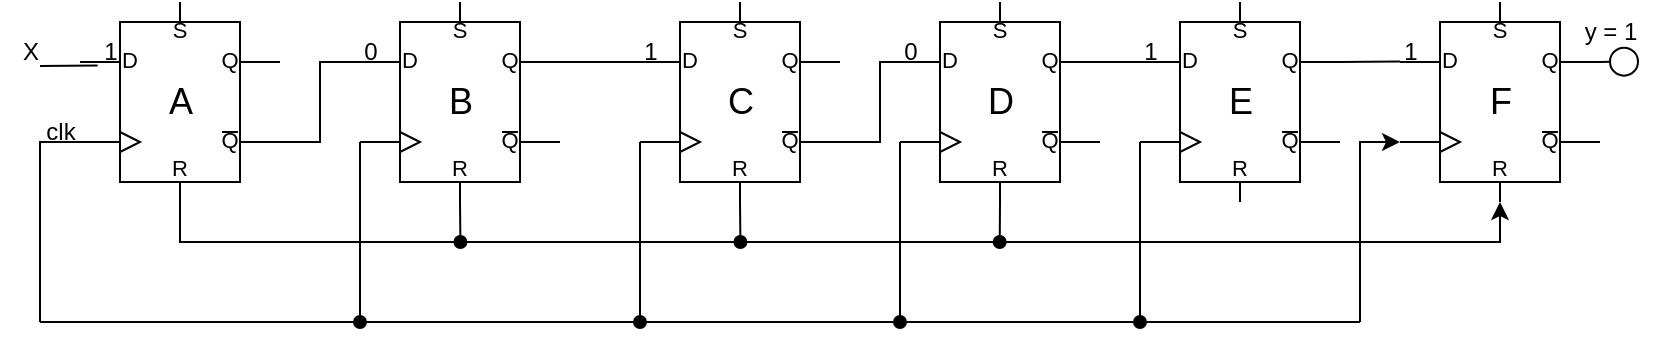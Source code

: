 <mxfile version="22.1.7" type="github">
  <diagram name="Page-1" id="tKc6cw4MWqgZvxHKAoWy">
    <mxGraphModel dx="1156" dy="792" grid="1" gridSize="10" guides="1" tooltips="1" connect="1" arrows="1" fold="1" page="1" pageScale="1" pageWidth="850" pageHeight="1100" math="0" shadow="0">
      <root>
        <mxCell id="0" />
        <mxCell id="1" parent="0" />
        <mxCell id="l99NdjzM9fjPco1lU6zZ-49" style="edgeStyle=orthogonalEdgeStyle;rounded=0;orthogonalLoop=1;jettySize=auto;html=1;exitX=0;exitY=0.7;exitDx=0;exitDy=0;exitPerimeter=0;endArrow=none;endFill=0;" edge="1" parent="1" source="l99NdjzM9fjPco1lU6zZ-7">
          <mxGeometry relative="1" as="geometry">
            <mxPoint x="30" y="310" as="targetPoint" />
          </mxGeometry>
        </mxCell>
        <mxCell id="l99NdjzM9fjPco1lU6zZ-7" value="" style="verticalLabelPosition=bottom;shadow=0;dashed=0;align=center;html=1;verticalAlign=top;shape=mxgraph.electrical.logic_gates.d_type_rs_flip-flop;" vertex="1" parent="1">
          <mxGeometry x="50" y="150" width="100" height="100" as="geometry" />
        </mxCell>
        <mxCell id="l99NdjzM9fjPco1lU6zZ-22" style="rounded=0;orthogonalLoop=1;jettySize=auto;html=1;exitX=0.5;exitY=1;exitDx=0;exitDy=0;exitPerimeter=0;endArrow=oval;endFill=1;" edge="1" parent="1" source="l99NdjzM9fjPco1lU6zZ-8">
          <mxGeometry relative="1" as="geometry">
            <mxPoint x="240.207" y="270" as="targetPoint" />
          </mxGeometry>
        </mxCell>
        <mxCell id="l99NdjzM9fjPco1lU6zZ-8" value="" style="verticalLabelPosition=bottom;shadow=0;dashed=0;align=center;html=1;verticalAlign=top;shape=mxgraph.electrical.logic_gates.d_type_rs_flip-flop;" vertex="1" parent="1">
          <mxGeometry x="190" y="150" width="100" height="100" as="geometry" />
        </mxCell>
        <mxCell id="l99NdjzM9fjPco1lU6zZ-21" style="rounded=0;orthogonalLoop=1;jettySize=auto;html=1;exitX=0.5;exitY=1;exitDx=0;exitDy=0;exitPerimeter=0;endArrow=oval;endFill=1;" edge="1" parent="1" source="l99NdjzM9fjPco1lU6zZ-9">
          <mxGeometry relative="1" as="geometry">
            <mxPoint x="380.207" y="270" as="targetPoint" />
          </mxGeometry>
        </mxCell>
        <mxCell id="l99NdjzM9fjPco1lU6zZ-9" value="" style="verticalLabelPosition=bottom;shadow=0;dashed=0;align=center;html=1;verticalAlign=top;shape=mxgraph.electrical.logic_gates.d_type_rs_flip-flop;" vertex="1" parent="1">
          <mxGeometry x="330" y="150" width="100" height="100" as="geometry" />
        </mxCell>
        <mxCell id="l99NdjzM9fjPco1lU6zZ-20" style="rounded=0;orthogonalLoop=1;jettySize=auto;html=1;exitX=0.5;exitY=1;exitDx=0;exitDy=0;exitPerimeter=0;endArrow=oval;endFill=1;" edge="1" parent="1" source="l99NdjzM9fjPco1lU6zZ-10">
          <mxGeometry relative="1" as="geometry">
            <mxPoint x="509.862" y="270" as="targetPoint" />
          </mxGeometry>
        </mxCell>
        <mxCell id="l99NdjzM9fjPco1lU6zZ-10" value="" style="verticalLabelPosition=bottom;shadow=0;dashed=0;align=center;html=1;verticalAlign=top;shape=mxgraph.electrical.logic_gates.d_type_rs_flip-flop;" vertex="1" parent="1">
          <mxGeometry x="460" y="150" width="100" height="100" as="geometry" />
        </mxCell>
        <mxCell id="l99NdjzM9fjPco1lU6zZ-30" style="rounded=0;orthogonalLoop=1;jettySize=auto;html=1;exitX=1;exitY=0.3;exitDx=0;exitDy=0;exitPerimeter=0;endArrow=circle;endFill=0;" edge="1" parent="1" source="l99NdjzM9fjPco1lU6zZ-11">
          <mxGeometry relative="1" as="geometry">
            <mxPoint x="830" y="179.724" as="targetPoint" />
          </mxGeometry>
        </mxCell>
        <mxCell id="l99NdjzM9fjPco1lU6zZ-48" style="edgeStyle=orthogonalEdgeStyle;rounded=0;orthogonalLoop=1;jettySize=auto;html=1;exitX=0;exitY=0.7;exitDx=0;exitDy=0;exitPerimeter=0;endArrow=none;endFill=0;startArrow=classic;startFill=1;" edge="1" parent="1" source="l99NdjzM9fjPco1lU6zZ-11">
          <mxGeometry relative="1" as="geometry">
            <mxPoint x="690" y="310" as="targetPoint" />
          </mxGeometry>
        </mxCell>
        <mxCell id="l99NdjzM9fjPco1lU6zZ-11" value="" style="verticalLabelPosition=bottom;shadow=0;dashed=0;align=center;html=1;verticalAlign=top;shape=mxgraph.electrical.logic_gates.d_type_rs_flip-flop;" vertex="1" parent="1">
          <mxGeometry x="710" y="150" width="100" height="100" as="geometry" />
        </mxCell>
        <mxCell id="l99NdjzM9fjPco1lU6zZ-19" style="edgeStyle=orthogonalEdgeStyle;rounded=0;orthogonalLoop=1;jettySize=auto;html=1;exitX=0.5;exitY=1;exitDx=0;exitDy=0;exitPerimeter=0;entryX=0.5;entryY=1;entryDx=0;entryDy=0;entryPerimeter=0;endArrow=classic;endFill=1;" edge="1" parent="1" source="l99NdjzM9fjPco1lU6zZ-7" target="l99NdjzM9fjPco1lU6zZ-11">
          <mxGeometry relative="1" as="geometry" />
        </mxCell>
        <mxCell id="l99NdjzM9fjPco1lU6zZ-26" style="edgeStyle=orthogonalEdgeStyle;rounded=0;orthogonalLoop=1;jettySize=auto;html=1;exitX=1;exitY=0.7;exitDx=0;exitDy=0;exitPerimeter=0;entryX=0;entryY=0.3;entryDx=0;entryDy=0;entryPerimeter=0;endArrow=none;endFill=0;" edge="1" parent="1" source="l99NdjzM9fjPco1lU6zZ-7" target="l99NdjzM9fjPco1lU6zZ-8">
          <mxGeometry relative="1" as="geometry" />
        </mxCell>
        <mxCell id="l99NdjzM9fjPco1lU6zZ-27" style="rounded=0;orthogonalLoop=1;jettySize=auto;html=1;exitX=1;exitY=0.3;exitDx=0;exitDy=0;exitPerimeter=0;entryX=0;entryY=0.3;entryDx=0;entryDy=0;entryPerimeter=0;endArrow=none;endFill=0;" edge="1" parent="1" source="l99NdjzM9fjPco1lU6zZ-8" target="l99NdjzM9fjPco1lU6zZ-9">
          <mxGeometry relative="1" as="geometry" />
        </mxCell>
        <mxCell id="l99NdjzM9fjPco1lU6zZ-28" style="edgeStyle=orthogonalEdgeStyle;rounded=0;orthogonalLoop=1;jettySize=auto;html=1;exitX=1;exitY=0.7;exitDx=0;exitDy=0;exitPerimeter=0;entryX=0;entryY=0.3;entryDx=0;entryDy=0;entryPerimeter=0;endArrow=none;endFill=0;" edge="1" parent="1" source="l99NdjzM9fjPco1lU6zZ-9" target="l99NdjzM9fjPco1lU6zZ-10">
          <mxGeometry relative="1" as="geometry" />
        </mxCell>
        <mxCell id="l99NdjzM9fjPco1lU6zZ-32" value="X" style="text;html=1;align=center;verticalAlign=middle;resizable=0;points=[];autosize=1;strokeColor=none;fillColor=none;" vertex="1" parent="1">
          <mxGeometry x="10" y="160" width="30" height="30" as="geometry" />
        </mxCell>
        <mxCell id="l99NdjzM9fjPco1lU6zZ-33" style="rounded=0;orthogonalLoop=1;jettySize=auto;html=1;entryX=0.088;entryY=0.318;entryDx=0;entryDy=0;entryPerimeter=0;endArrow=none;endFill=0;" edge="1" parent="1" target="l99NdjzM9fjPco1lU6zZ-7">
          <mxGeometry relative="1" as="geometry">
            <mxPoint x="30" y="182" as="sourcePoint" />
          </mxGeometry>
        </mxCell>
        <mxCell id="l99NdjzM9fjPco1lU6zZ-34" value="y = 1" style="text;html=1;align=center;verticalAlign=middle;resizable=0;points=[];autosize=1;strokeColor=none;fillColor=none;" vertex="1" parent="1">
          <mxGeometry x="790" y="150" width="50" height="30" as="geometry" />
        </mxCell>
        <mxCell id="l99NdjzM9fjPco1lU6zZ-35" value="1" style="text;html=1;align=center;verticalAlign=middle;resizable=0;points=[];autosize=1;strokeColor=none;fillColor=none;" vertex="1" parent="1">
          <mxGeometry x="50" y="160" width="30" height="30" as="geometry" />
        </mxCell>
        <mxCell id="l99NdjzM9fjPco1lU6zZ-36" value="0" style="text;html=1;align=center;verticalAlign=middle;resizable=0;points=[];autosize=1;strokeColor=none;fillColor=none;" vertex="1" parent="1">
          <mxGeometry x="180" y="160" width="30" height="30" as="geometry" />
        </mxCell>
        <mxCell id="l99NdjzM9fjPco1lU6zZ-37" value="1" style="text;html=1;align=center;verticalAlign=middle;resizable=0;points=[];autosize=1;strokeColor=none;fillColor=none;" vertex="1" parent="1">
          <mxGeometry x="320" y="160" width="30" height="30" as="geometry" />
        </mxCell>
        <mxCell id="l99NdjzM9fjPco1lU6zZ-38" value="0" style="text;html=1;align=center;verticalAlign=middle;resizable=0;points=[];autosize=1;strokeColor=none;fillColor=none;" vertex="1" parent="1">
          <mxGeometry x="450" y="160" width="30" height="30" as="geometry" />
        </mxCell>
        <mxCell id="l99NdjzM9fjPco1lU6zZ-39" value="1" style="text;html=1;align=center;verticalAlign=middle;resizable=0;points=[];autosize=1;strokeColor=none;fillColor=none;" vertex="1" parent="1">
          <mxGeometry x="700" y="160" width="30" height="30" as="geometry" />
        </mxCell>
        <mxCell id="l99NdjzM9fjPco1lU6zZ-40" value="" style="verticalLabelPosition=bottom;shadow=0;dashed=0;align=center;html=1;verticalAlign=top;shape=mxgraph.electrical.logic_gates.d_type_rs_flip-flop;" vertex="1" parent="1">
          <mxGeometry x="580" y="150" width="100" height="100" as="geometry" />
        </mxCell>
        <mxCell id="l99NdjzM9fjPco1lU6zZ-41" style="rounded=0;orthogonalLoop=1;jettySize=auto;html=1;exitX=1;exitY=0.3;exitDx=0;exitDy=0;exitPerimeter=0;entryX=0;entryY=0.3;entryDx=0;entryDy=0;entryPerimeter=0;endArrow=none;endFill=0;" edge="1" parent="1" source="l99NdjzM9fjPco1lU6zZ-10" target="l99NdjzM9fjPco1lU6zZ-40">
          <mxGeometry relative="1" as="geometry" />
        </mxCell>
        <mxCell id="l99NdjzM9fjPco1lU6zZ-44" style="rounded=0;orthogonalLoop=1;jettySize=auto;html=1;exitX=1;exitY=0.3;exitDx=0;exitDy=0;exitPerimeter=0;entryX=0.333;entryY=0.657;entryDx=0;entryDy=0;entryPerimeter=0;endArrow=none;endFill=0;" edge="1" parent="1" source="l99NdjzM9fjPco1lU6zZ-40" target="l99NdjzM9fjPco1lU6zZ-39">
          <mxGeometry relative="1" as="geometry" />
        </mxCell>
        <mxCell id="l99NdjzM9fjPco1lU6zZ-45" value="1" style="text;html=1;align=center;verticalAlign=middle;resizable=0;points=[];autosize=1;strokeColor=none;fillColor=none;" vertex="1" parent="1">
          <mxGeometry x="570" y="160" width="30" height="30" as="geometry" />
        </mxCell>
        <mxCell id="l99NdjzM9fjPco1lU6zZ-50" value="" style="edgeStyle=none;orthogonalLoop=1;jettySize=auto;html=1;rounded=0;endArrow=none;endFill=0;" edge="1" parent="1">
          <mxGeometry width="100" relative="1" as="geometry">
            <mxPoint x="30" y="310" as="sourcePoint" />
            <mxPoint x="690" y="310" as="targetPoint" />
            <Array as="points" />
          </mxGeometry>
        </mxCell>
        <mxCell id="l99NdjzM9fjPco1lU6zZ-52" value="" style="edgeStyle=none;orthogonalLoop=1;jettySize=auto;html=1;rounded=0;exitX=0;exitY=0.7;exitDx=0;exitDy=0;exitPerimeter=0;endArrow=oval;endFill=1;" edge="1" parent="1" source="l99NdjzM9fjPco1lU6zZ-8">
          <mxGeometry width="100" relative="1" as="geometry">
            <mxPoint x="120" y="360" as="sourcePoint" />
            <mxPoint x="190" y="310" as="targetPoint" />
            <Array as="points" />
          </mxGeometry>
        </mxCell>
        <mxCell id="l99NdjzM9fjPco1lU6zZ-53" value="" style="edgeStyle=none;orthogonalLoop=1;jettySize=auto;html=1;rounded=0;exitX=0;exitY=0.7;exitDx=0;exitDy=0;exitPerimeter=0;endArrow=oval;endFill=1;" edge="1" parent="1" source="l99NdjzM9fjPco1lU6zZ-9">
          <mxGeometry width="100" relative="1" as="geometry">
            <mxPoint x="280" y="330" as="sourcePoint" />
            <mxPoint x="330" y="310" as="targetPoint" />
            <Array as="points" />
          </mxGeometry>
        </mxCell>
        <mxCell id="l99NdjzM9fjPco1lU6zZ-54" value="" style="edgeStyle=none;orthogonalLoop=1;jettySize=auto;html=1;rounded=0;exitX=0;exitY=0.7;exitDx=0;exitDy=0;exitPerimeter=0;endArrow=oval;endFill=1;" edge="1" parent="1" source="l99NdjzM9fjPco1lU6zZ-10">
          <mxGeometry width="100" relative="1" as="geometry">
            <mxPoint x="420" y="350" as="sourcePoint" />
            <mxPoint x="460" y="310" as="targetPoint" />
            <Array as="points" />
          </mxGeometry>
        </mxCell>
        <mxCell id="l99NdjzM9fjPco1lU6zZ-55" value="" style="edgeStyle=none;orthogonalLoop=1;jettySize=auto;html=1;rounded=0;exitX=0;exitY=0.7;exitDx=0;exitDy=0;exitPerimeter=0;endArrow=oval;endFill=1;" edge="1" parent="1" source="l99NdjzM9fjPco1lU6zZ-40">
          <mxGeometry width="100" relative="1" as="geometry">
            <mxPoint x="530" y="340" as="sourcePoint" />
            <mxPoint x="580" y="310" as="targetPoint" />
            <Array as="points" />
          </mxGeometry>
        </mxCell>
        <mxCell id="l99NdjzM9fjPco1lU6zZ-56" value="clk" style="text;html=1;align=center;verticalAlign=middle;resizable=0;points=[];autosize=1;strokeColor=none;fillColor=none;" vertex="1" parent="1">
          <mxGeometry x="20" y="200" width="40" height="30" as="geometry" />
        </mxCell>
        <mxCell id="l99NdjzM9fjPco1lU6zZ-57" value="&lt;font style=&quot;font-size: 18px;&quot;&gt;A&lt;/font&gt;" style="text;html=1;align=center;verticalAlign=middle;resizable=0;points=[];autosize=1;strokeColor=none;fillColor=none;" vertex="1" parent="1">
          <mxGeometry x="80" y="180" width="40" height="40" as="geometry" />
        </mxCell>
        <mxCell id="l99NdjzM9fjPco1lU6zZ-58" value="&lt;font style=&quot;font-size: 18px;&quot;&gt;B&lt;/font&gt;" style="text;html=1;align=center;verticalAlign=middle;resizable=0;points=[];autosize=1;strokeColor=none;fillColor=none;" vertex="1" parent="1">
          <mxGeometry x="220" y="180" width="40" height="40" as="geometry" />
        </mxCell>
        <mxCell id="l99NdjzM9fjPco1lU6zZ-59" value="&lt;font style=&quot;font-size: 18px;&quot;&gt;C&lt;/font&gt;" style="text;html=1;align=center;verticalAlign=middle;resizable=0;points=[];autosize=1;strokeColor=none;fillColor=none;" vertex="1" parent="1">
          <mxGeometry x="360" y="180" width="40" height="40" as="geometry" />
        </mxCell>
        <mxCell id="l99NdjzM9fjPco1lU6zZ-60" value="&lt;font style=&quot;font-size: 18px;&quot;&gt;D&lt;/font&gt;" style="text;html=1;align=center;verticalAlign=middle;resizable=0;points=[];autosize=1;strokeColor=none;fillColor=none;" vertex="1" parent="1">
          <mxGeometry x="490" y="180" width="40" height="40" as="geometry" />
        </mxCell>
        <mxCell id="l99NdjzM9fjPco1lU6zZ-61" value="&lt;font style=&quot;font-size: 18px;&quot;&gt;E&lt;/font&gt;" style="text;html=1;align=center;verticalAlign=middle;resizable=0;points=[];autosize=1;strokeColor=none;fillColor=none;" vertex="1" parent="1">
          <mxGeometry x="610" y="180" width="40" height="40" as="geometry" />
        </mxCell>
        <mxCell id="l99NdjzM9fjPco1lU6zZ-62" value="&lt;font style=&quot;font-size: 18px;&quot;&gt;F&lt;/font&gt;" style="text;html=1;align=center;verticalAlign=middle;resizable=0;points=[];autosize=1;strokeColor=none;fillColor=none;" vertex="1" parent="1">
          <mxGeometry x="745" y="180" width="30" height="40" as="geometry" />
        </mxCell>
      </root>
    </mxGraphModel>
  </diagram>
</mxfile>
